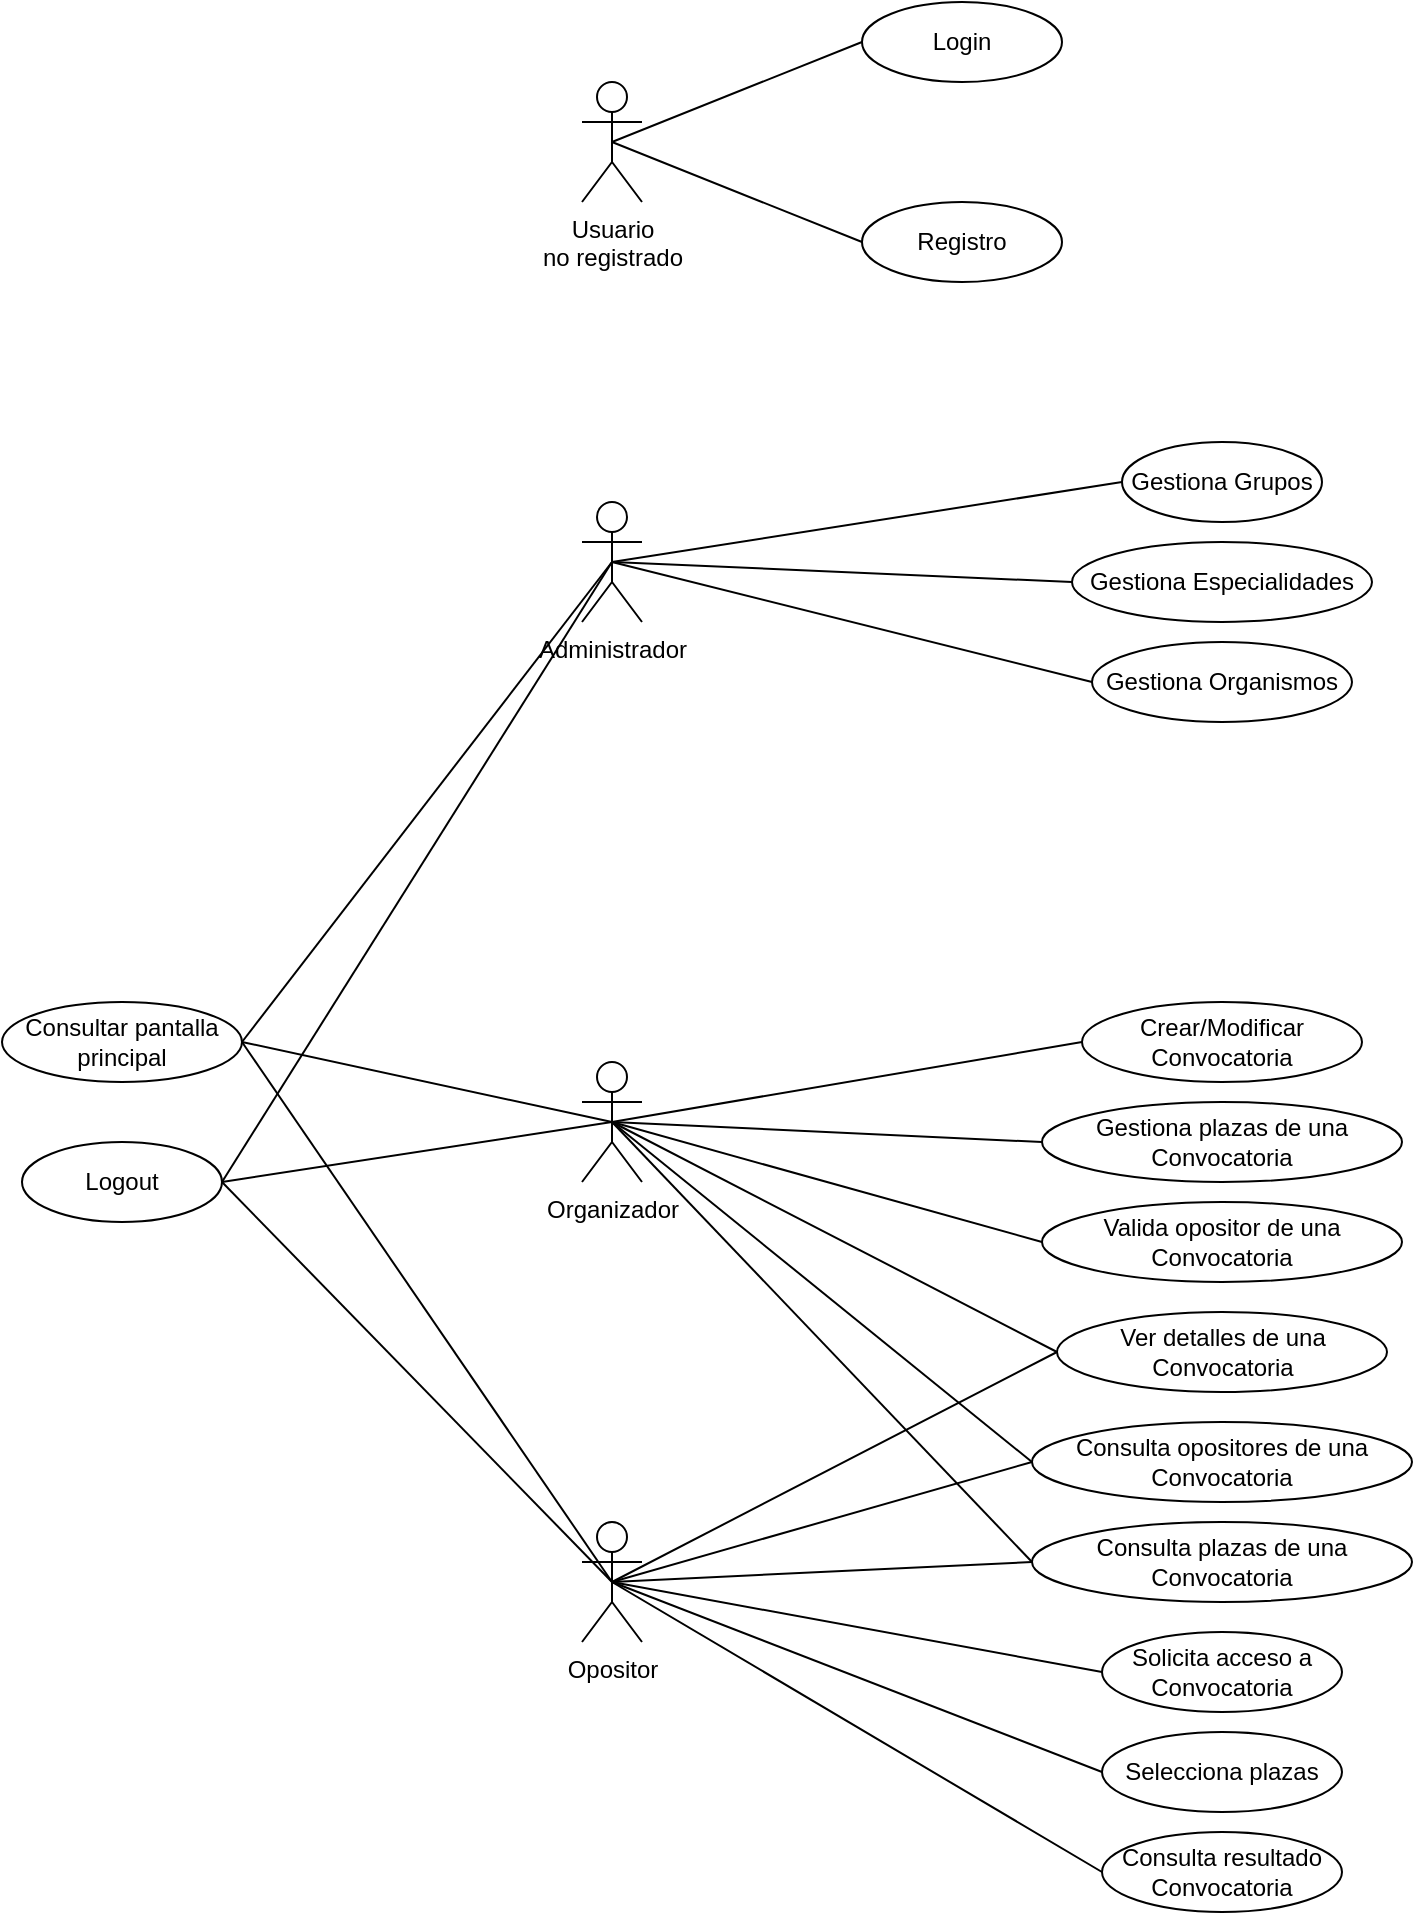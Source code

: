 <mxfile version="16.6.6" type="github">
  <diagram id="eh6CuOoCJ3JD7wiIeCYw" name="Page-1">
    <mxGraphModel dx="1640" dy="1604" grid="1" gridSize="10" guides="1" tooltips="1" connect="1" arrows="1" fold="1" page="1" pageScale="1" pageWidth="827" pageHeight="1169" math="0" shadow="0">
      <root>
        <mxCell id="0" />
        <mxCell id="1" parent="0" />
        <mxCell id="N_N5EQK5PibGkrsgR9iY-1" value="Organizador" style="shape=umlActor;verticalLabelPosition=bottom;verticalAlign=top;html=1;outlineConnect=0;" parent="1" vertex="1">
          <mxGeometry x="110" y="420" width="30" height="60" as="geometry" />
        </mxCell>
        <mxCell id="N_N5EQK5PibGkrsgR9iY-4" value="Administrador" style="shape=umlActor;verticalLabelPosition=bottom;verticalAlign=top;html=1;outlineConnect=0;" parent="1" vertex="1">
          <mxGeometry x="110" y="140" width="30" height="60" as="geometry" />
        </mxCell>
        <mxCell id="N_N5EQK5PibGkrsgR9iY-5" value="Opositor" style="shape=umlActor;verticalLabelPosition=bottom;verticalAlign=top;html=1;outlineConnect=0;" parent="1" vertex="1">
          <mxGeometry x="110" y="650" width="30" height="60" as="geometry" />
        </mxCell>
        <mxCell id="N_N5EQK5PibGkrsgR9iY-10" value="Gestiona Grupos" style="ellipse;whiteSpace=wrap;html=1;" parent="1" vertex="1">
          <mxGeometry x="380" y="110" width="100" height="40" as="geometry" />
        </mxCell>
        <mxCell id="N_N5EQK5PibGkrsgR9iY-11" value="Login" style="ellipse;whiteSpace=wrap;html=1;" parent="1" vertex="1">
          <mxGeometry x="250" y="-110" width="100" height="40" as="geometry" />
        </mxCell>
        <mxCell id="N_N5EQK5PibGkrsgR9iY-15" value="Gestiona Especialidades" style="ellipse;whiteSpace=wrap;html=1;" parent="1" vertex="1">
          <mxGeometry x="355" y="160" width="150" height="40" as="geometry" />
        </mxCell>
        <mxCell id="N_N5EQK5PibGkrsgR9iY-16" value="Gestiona Organismos" style="ellipse;whiteSpace=wrap;html=1;" parent="1" vertex="1">
          <mxGeometry x="365" y="210" width="130" height="40" as="geometry" />
        </mxCell>
        <mxCell id="N_N5EQK5PibGkrsgR9iY-20" value="" style="endArrow=none;html=1;rounded=0;entryX=0;entryY=0.5;entryDx=0;entryDy=0;exitX=0.5;exitY=0.5;exitDx=0;exitDy=0;exitPerimeter=0;" parent="1" source="N_N5EQK5PibGkrsgR9iY-4" target="N_N5EQK5PibGkrsgR9iY-10" edge="1">
          <mxGeometry width="50" height="50" relative="1" as="geometry">
            <mxPoint x="340" y="370" as="sourcePoint" />
            <mxPoint x="390" y="320" as="targetPoint" />
          </mxGeometry>
        </mxCell>
        <mxCell id="N_N5EQK5PibGkrsgR9iY-23" value="Crear/Modificar &lt;br&gt;Convocatoria" style="ellipse;whiteSpace=wrap;html=1;" parent="1" vertex="1">
          <mxGeometry x="360" y="390" width="140" height="40" as="geometry" />
        </mxCell>
        <mxCell id="N_N5EQK5PibGkrsgR9iY-24" value="Solicita acceso a Convocatoria" style="ellipse;whiteSpace=wrap;html=1;" parent="1" vertex="1">
          <mxGeometry x="370" y="705" width="120" height="40" as="geometry" />
        </mxCell>
        <mxCell id="N_N5EQK5PibGkrsgR9iY-25" value="Selecciona plazas" style="ellipse;whiteSpace=wrap;html=1;" parent="1" vertex="1">
          <mxGeometry x="370" y="755" width="120" height="40" as="geometry" />
        </mxCell>
        <mxCell id="N_N5EQK5PibGkrsgR9iY-26" value="Consulta opositores de una Convocatoria" style="ellipse;whiteSpace=wrap;html=1;" parent="1" vertex="1">
          <mxGeometry x="335" y="600" width="190" height="40" as="geometry" />
        </mxCell>
        <mxCell id="N_N5EQK5PibGkrsgR9iY-27" value="Consulta resultado Convocatoria" style="ellipse;whiteSpace=wrap;html=1;" parent="1" vertex="1">
          <mxGeometry x="370" y="805" width="120" height="40" as="geometry" />
        </mxCell>
        <mxCell id="N_N5EQK5PibGkrsgR9iY-28" value="Gestiona plazas de una Convocatoria" style="ellipse;whiteSpace=wrap;html=1;" parent="1" vertex="1">
          <mxGeometry x="340" y="440" width="180" height="40" as="geometry" />
        </mxCell>
        <mxCell id="N_N5EQK5PibGkrsgR9iY-29" value="Valida opositor de una Convocatoria" style="ellipse;whiteSpace=wrap;html=1;" parent="1" vertex="1">
          <mxGeometry x="340" y="490" width="180" height="40" as="geometry" />
        </mxCell>
        <mxCell id="N_N5EQK5PibGkrsgR9iY-30" value="Consulta plazas de una Convocatoria" style="ellipse;whiteSpace=wrap;html=1;" parent="1" vertex="1">
          <mxGeometry x="335" y="650" width="190" height="40" as="geometry" />
        </mxCell>
        <mxCell id="N_N5EQK5PibGkrsgR9iY-31" value="" style="endArrow=none;html=1;rounded=0;entryX=0;entryY=0.5;entryDx=0;entryDy=0;exitX=0.5;exitY=0.5;exitDx=0;exitDy=0;exitPerimeter=0;" parent="1" source="N_N5EQK5PibGkrsgR9iY-4" target="N_N5EQK5PibGkrsgR9iY-15" edge="1">
          <mxGeometry width="50" height="50" relative="1" as="geometry">
            <mxPoint x="150" y="177.647" as="sourcePoint" />
            <mxPoint x="390" y="140" as="targetPoint" />
          </mxGeometry>
        </mxCell>
        <mxCell id="N_N5EQK5PibGkrsgR9iY-32" value="" style="endArrow=none;html=1;rounded=0;entryX=0;entryY=0.5;entryDx=0;entryDy=0;exitX=0.5;exitY=0.5;exitDx=0;exitDy=0;exitPerimeter=0;" parent="1" source="N_N5EQK5PibGkrsgR9iY-4" target="N_N5EQK5PibGkrsgR9iY-16" edge="1">
          <mxGeometry width="50" height="50" relative="1" as="geometry">
            <mxPoint x="135" y="180" as="sourcePoint" />
            <mxPoint x="390.0" y="190" as="targetPoint" />
          </mxGeometry>
        </mxCell>
        <mxCell id="N_N5EQK5PibGkrsgR9iY-33" value="Consultar pantalla principal" style="ellipse;whiteSpace=wrap;html=1;" parent="1" vertex="1">
          <mxGeometry x="-180" y="390" width="120" height="40" as="geometry" />
        </mxCell>
        <mxCell id="N_N5EQK5PibGkrsgR9iY-34" value="Logout" style="ellipse;whiteSpace=wrap;html=1;" parent="1" vertex="1">
          <mxGeometry x="-170" y="460" width="100" height="40" as="geometry" />
        </mxCell>
        <mxCell id="N_N5EQK5PibGkrsgR9iY-35" value="Registro" style="ellipse;whiteSpace=wrap;html=1;" parent="1" vertex="1">
          <mxGeometry x="250" y="-10" width="100" height="40" as="geometry" />
        </mxCell>
        <mxCell id="N_N5EQK5PibGkrsgR9iY-36" value="Usuario &lt;br&gt;no registrado" style="shape=umlActor;verticalLabelPosition=bottom;verticalAlign=top;html=1;outlineConnect=0;" parent="1" vertex="1">
          <mxGeometry x="110" y="-70" width="30" height="60" as="geometry" />
        </mxCell>
        <mxCell id="N_N5EQK5PibGkrsgR9iY-37" value="" style="endArrow=none;html=1;rounded=0;strokeColor=default;exitX=0.5;exitY=0.5;exitDx=0;exitDy=0;exitPerimeter=0;entryX=0;entryY=0.5;entryDx=0;entryDy=0;" parent="1" source="N_N5EQK5PibGkrsgR9iY-36" target="N_N5EQK5PibGkrsgR9iY-11" edge="1">
          <mxGeometry width="50" height="50" relative="1" as="geometry">
            <mxPoint x="490" y="-30" as="sourcePoint" />
            <mxPoint x="540" y="-80" as="targetPoint" />
          </mxGeometry>
        </mxCell>
        <mxCell id="N_N5EQK5PibGkrsgR9iY-38" value="" style="endArrow=none;html=1;rounded=0;strokeColor=default;exitX=0.5;exitY=0.5;exitDx=0;exitDy=0;exitPerimeter=0;entryX=0;entryY=0.5;entryDx=0;entryDy=0;" parent="1" source="N_N5EQK5PibGkrsgR9iY-36" target="N_N5EQK5PibGkrsgR9iY-35" edge="1">
          <mxGeometry width="50" height="50" relative="1" as="geometry">
            <mxPoint x="490" y="-30" as="sourcePoint" />
            <mxPoint x="540" y="-80" as="targetPoint" />
          </mxGeometry>
        </mxCell>
        <mxCell id="N_N5EQK5PibGkrsgR9iY-40" value="" style="endArrow=none;html=1;rounded=0;entryX=1;entryY=0.5;entryDx=0;entryDy=0;exitX=0.5;exitY=0.5;exitDx=0;exitDy=0;exitPerimeter=0;" parent="1" source="N_N5EQK5PibGkrsgR9iY-4" target="N_N5EQK5PibGkrsgR9iY-33" edge="1">
          <mxGeometry width="50" height="50" relative="1" as="geometry">
            <mxPoint x="135" y="180" as="sourcePoint" />
            <mxPoint x="375.0" y="240" as="targetPoint" />
          </mxGeometry>
        </mxCell>
        <mxCell id="N_N5EQK5PibGkrsgR9iY-41" value="" style="endArrow=none;html=1;rounded=0;strokeColor=default;exitX=1;exitY=0.5;exitDx=0;exitDy=0;entryX=0.5;entryY=0.5;entryDx=0;entryDy=0;entryPerimeter=0;" parent="1" source="N_N5EQK5PibGkrsgR9iY-34" target="N_N5EQK5PibGkrsgR9iY-1" edge="1">
          <mxGeometry width="50" height="50" relative="1" as="geometry">
            <mxPoint x="50" y="510" as="sourcePoint" />
            <mxPoint x="100" y="460" as="targetPoint" />
          </mxGeometry>
        </mxCell>
        <mxCell id="N_N5EQK5PibGkrsgR9iY-42" value="" style="endArrow=none;html=1;rounded=0;strokeColor=default;exitX=1;exitY=0.5;exitDx=0;exitDy=0;entryX=0.5;entryY=0.5;entryDx=0;entryDy=0;entryPerimeter=0;" parent="1" source="N_N5EQK5PibGkrsgR9iY-34" target="N_N5EQK5PibGkrsgR9iY-5" edge="1">
          <mxGeometry width="50" height="50" relative="1" as="geometry">
            <mxPoint x="50" y="710" as="sourcePoint" />
            <mxPoint x="100" y="660" as="targetPoint" />
          </mxGeometry>
        </mxCell>
        <mxCell id="N_N5EQK5PibGkrsgR9iY-43" value="" style="endArrow=none;html=1;rounded=0;strokeColor=default;exitX=1;exitY=0.5;exitDx=0;exitDy=0;entryX=0.5;entryY=0.5;entryDx=0;entryDy=0;entryPerimeter=0;" parent="1" source="N_N5EQK5PibGkrsgR9iY-33" target="N_N5EQK5PibGkrsgR9iY-1" edge="1">
          <mxGeometry width="50" height="50" relative="1" as="geometry">
            <mxPoint x="50" y="440" as="sourcePoint" />
            <mxPoint x="100" y="390" as="targetPoint" />
          </mxGeometry>
        </mxCell>
        <mxCell id="N_N5EQK5PibGkrsgR9iY-45" value="" style="endArrow=none;html=1;rounded=0;strokeColor=default;exitX=1;exitY=0.5;exitDx=0;exitDy=0;entryX=0.5;entryY=0.5;entryDx=0;entryDy=0;entryPerimeter=0;" parent="1" source="N_N5EQK5PibGkrsgR9iY-33" target="N_N5EQK5PibGkrsgR9iY-5" edge="1">
          <mxGeometry width="50" height="50" relative="1" as="geometry">
            <mxPoint x="50" y="510" as="sourcePoint" />
            <mxPoint x="100" y="460" as="targetPoint" />
          </mxGeometry>
        </mxCell>
        <mxCell id="N_N5EQK5PibGkrsgR9iY-47" value="" style="endArrow=none;html=1;rounded=0;strokeColor=default;exitX=1;exitY=0.5;exitDx=0;exitDy=0;entryX=0.5;entryY=0.5;entryDx=0;entryDy=0;entryPerimeter=0;" parent="1" source="N_N5EQK5PibGkrsgR9iY-34" target="N_N5EQK5PibGkrsgR9iY-4" edge="1">
          <mxGeometry width="50" height="50" relative="1" as="geometry">
            <mxPoint x="50" y="510" as="sourcePoint" />
            <mxPoint x="90" y="250" as="targetPoint" />
          </mxGeometry>
        </mxCell>
        <mxCell id="RqSR5JU5XFBL1euoGuq8-1" value="Ver detalles de una Convocatoria" style="ellipse;whiteSpace=wrap;html=1;" vertex="1" parent="1">
          <mxGeometry x="347.5" y="545" width="165" height="40" as="geometry" />
        </mxCell>
        <mxCell id="RqSR5JU5XFBL1euoGuq8-3" value="" style="endArrow=none;html=1;rounded=0;exitX=0.5;exitY=0.5;exitDx=0;exitDy=0;exitPerimeter=0;entryX=0;entryY=0.5;entryDx=0;entryDy=0;" edge="1" parent="1" source="N_N5EQK5PibGkrsgR9iY-1" target="N_N5EQK5PibGkrsgR9iY-23">
          <mxGeometry width="50" height="50" relative="1" as="geometry">
            <mxPoint x="190" y="490" as="sourcePoint" />
            <mxPoint x="240" y="440" as="targetPoint" />
          </mxGeometry>
        </mxCell>
        <mxCell id="RqSR5JU5XFBL1euoGuq8-4" value="" style="endArrow=none;html=1;rounded=0;exitX=0.5;exitY=0.5;exitDx=0;exitDy=0;exitPerimeter=0;entryX=0;entryY=0.5;entryDx=0;entryDy=0;" edge="1" parent="1" source="N_N5EQK5PibGkrsgR9iY-1" target="N_N5EQK5PibGkrsgR9iY-28">
          <mxGeometry width="50" height="50" relative="1" as="geometry">
            <mxPoint x="135" y="460" as="sourcePoint" />
            <mxPoint x="370" y="420" as="targetPoint" />
          </mxGeometry>
        </mxCell>
        <mxCell id="RqSR5JU5XFBL1euoGuq8-5" value="" style="endArrow=none;html=1;rounded=0;entryX=0;entryY=0.5;entryDx=0;entryDy=0;exitX=0.5;exitY=0.5;exitDx=0;exitDy=0;exitPerimeter=0;" edge="1" parent="1" source="N_N5EQK5PibGkrsgR9iY-1" target="N_N5EQK5PibGkrsgR9iY-29">
          <mxGeometry width="50" height="50" relative="1" as="geometry">
            <mxPoint x="170" y="510" as="sourcePoint" />
            <mxPoint x="380" y="430" as="targetPoint" />
          </mxGeometry>
        </mxCell>
        <mxCell id="RqSR5JU5XFBL1euoGuq8-6" value="" style="endArrow=none;html=1;rounded=0;entryX=0;entryY=0.5;entryDx=0;entryDy=0;exitX=0.5;exitY=0.5;exitDx=0;exitDy=0;exitPerimeter=0;" edge="1" parent="1" source="N_N5EQK5PibGkrsgR9iY-1" target="RqSR5JU5XFBL1euoGuq8-1">
          <mxGeometry width="50" height="50" relative="1" as="geometry">
            <mxPoint x="135" y="460" as="sourcePoint" />
            <mxPoint x="350" y="520" as="targetPoint" />
          </mxGeometry>
        </mxCell>
        <mxCell id="RqSR5JU5XFBL1euoGuq8-7" value="" style="endArrow=none;html=1;rounded=0;entryX=0;entryY=0.5;entryDx=0;entryDy=0;exitX=0.5;exitY=0.5;exitDx=0;exitDy=0;exitPerimeter=0;" edge="1" parent="1" source="N_N5EQK5PibGkrsgR9iY-1" target="N_N5EQK5PibGkrsgR9iY-26">
          <mxGeometry width="50" height="50" relative="1" as="geometry">
            <mxPoint x="160" y="530" as="sourcePoint" />
            <mxPoint x="360" y="530" as="targetPoint" />
          </mxGeometry>
        </mxCell>
        <mxCell id="RqSR5JU5XFBL1euoGuq8-8" value="" style="endArrow=none;html=1;rounded=0;entryX=0;entryY=0.5;entryDx=0;entryDy=0;exitX=0.5;exitY=0.5;exitDx=0;exitDy=0;exitPerimeter=0;" edge="1" parent="1" source="N_N5EQK5PibGkrsgR9iY-1" target="N_N5EQK5PibGkrsgR9iY-30">
          <mxGeometry width="50" height="50" relative="1" as="geometry">
            <mxPoint x="155" y="480" as="sourcePoint" />
            <mxPoint x="370" y="540" as="targetPoint" />
          </mxGeometry>
        </mxCell>
        <mxCell id="RqSR5JU5XFBL1euoGuq8-9" value="" style="endArrow=none;html=1;rounded=0;exitX=0.5;exitY=0.5;exitDx=0;exitDy=0;exitPerimeter=0;entryX=0;entryY=0.5;entryDx=0;entryDy=0;" edge="1" parent="1" source="N_N5EQK5PibGkrsgR9iY-5" target="N_N5EQK5PibGkrsgR9iY-24">
          <mxGeometry width="50" height="50" relative="1" as="geometry">
            <mxPoint x="190" y="660" as="sourcePoint" />
            <mxPoint x="240" y="610" as="targetPoint" />
          </mxGeometry>
        </mxCell>
        <mxCell id="RqSR5JU5XFBL1euoGuq8-10" value="" style="endArrow=none;html=1;rounded=0;exitX=0.5;exitY=0.5;exitDx=0;exitDy=0;exitPerimeter=0;entryX=0;entryY=0.5;entryDx=0;entryDy=0;" edge="1" parent="1" source="N_N5EQK5PibGkrsgR9iY-5" target="N_N5EQK5PibGkrsgR9iY-25">
          <mxGeometry width="50" height="50" relative="1" as="geometry">
            <mxPoint x="135" y="690" as="sourcePoint" />
            <mxPoint x="380" y="735" as="targetPoint" />
          </mxGeometry>
        </mxCell>
        <mxCell id="RqSR5JU5XFBL1euoGuq8-11" value="" style="endArrow=none;html=1;rounded=0;exitX=0.5;exitY=0.5;exitDx=0;exitDy=0;exitPerimeter=0;entryX=0;entryY=0.5;entryDx=0;entryDy=0;" edge="1" parent="1" source="N_N5EQK5PibGkrsgR9iY-5" target="N_N5EQK5PibGkrsgR9iY-27">
          <mxGeometry width="50" height="50" relative="1" as="geometry">
            <mxPoint x="145" y="700" as="sourcePoint" />
            <mxPoint x="390" y="745" as="targetPoint" />
          </mxGeometry>
        </mxCell>
        <mxCell id="RqSR5JU5XFBL1euoGuq8-12" value="" style="endArrow=none;html=1;rounded=0;exitX=0.5;exitY=0.5;exitDx=0;exitDy=0;exitPerimeter=0;entryX=0;entryY=0.5;entryDx=0;entryDy=0;" edge="1" parent="1" source="N_N5EQK5PibGkrsgR9iY-5" target="N_N5EQK5PibGkrsgR9iY-30">
          <mxGeometry width="50" height="50" relative="1" as="geometry">
            <mxPoint x="155" y="710" as="sourcePoint" />
            <mxPoint x="400" y="755" as="targetPoint" />
          </mxGeometry>
        </mxCell>
        <mxCell id="RqSR5JU5XFBL1euoGuq8-13" value="" style="endArrow=none;html=1;rounded=0;entryX=0;entryY=0.5;entryDx=0;entryDy=0;exitX=0.5;exitY=0.5;exitDx=0;exitDy=0;exitPerimeter=0;" edge="1" parent="1" source="N_N5EQK5PibGkrsgR9iY-5" target="N_N5EQK5PibGkrsgR9iY-26">
          <mxGeometry width="50" height="50" relative="1" as="geometry">
            <mxPoint x="190" y="640" as="sourcePoint" />
            <mxPoint x="410" y="765" as="targetPoint" />
          </mxGeometry>
        </mxCell>
        <mxCell id="RqSR5JU5XFBL1euoGuq8-14" value="" style="endArrow=none;html=1;rounded=0;entryX=0;entryY=0.5;entryDx=0;entryDy=0;exitX=0.5;exitY=0.5;exitDx=0;exitDy=0;exitPerimeter=0;" edge="1" parent="1" source="N_N5EQK5PibGkrsgR9iY-5" target="RqSR5JU5XFBL1euoGuq8-1">
          <mxGeometry width="50" height="50" relative="1" as="geometry">
            <mxPoint x="180" y="630" as="sourcePoint" />
            <mxPoint x="345" y="630" as="targetPoint" />
          </mxGeometry>
        </mxCell>
      </root>
    </mxGraphModel>
  </diagram>
</mxfile>
